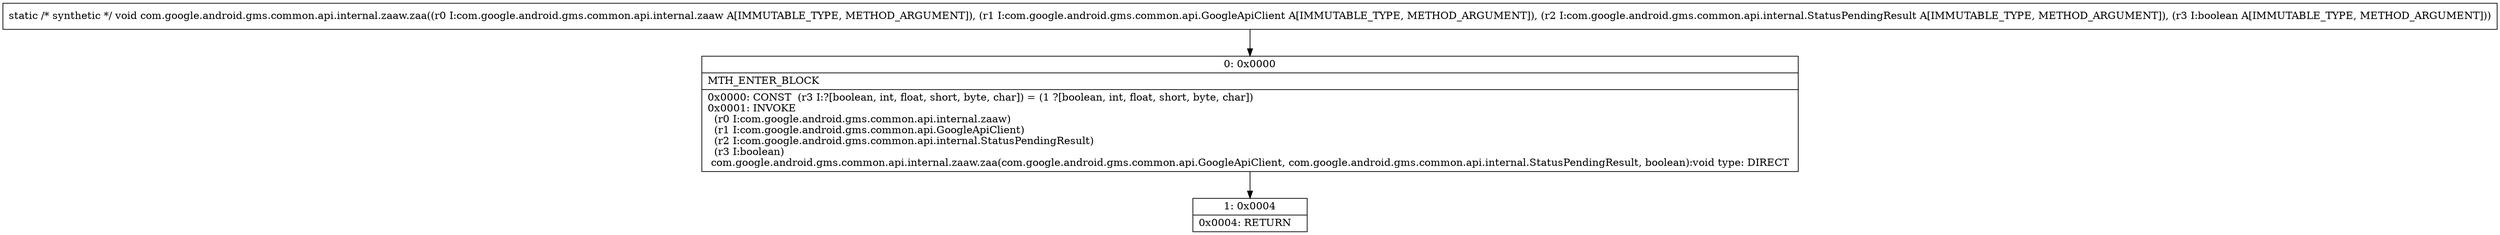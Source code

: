 digraph "CFG forcom.google.android.gms.common.api.internal.zaaw.zaa(Lcom\/google\/android\/gms\/common\/api\/internal\/zaaw;Lcom\/google\/android\/gms\/common\/api\/GoogleApiClient;Lcom\/google\/android\/gms\/common\/api\/internal\/StatusPendingResult;Z)V" {
Node_0 [shape=record,label="{0\:\ 0x0000|MTH_ENTER_BLOCK\l|0x0000: CONST  (r3 I:?[boolean, int, float, short, byte, char]) = (1 ?[boolean, int, float, short, byte, char]) \l0x0001: INVOKE  \l  (r0 I:com.google.android.gms.common.api.internal.zaaw)\l  (r1 I:com.google.android.gms.common.api.GoogleApiClient)\l  (r2 I:com.google.android.gms.common.api.internal.StatusPendingResult)\l  (r3 I:boolean)\l com.google.android.gms.common.api.internal.zaaw.zaa(com.google.android.gms.common.api.GoogleApiClient, com.google.android.gms.common.api.internal.StatusPendingResult, boolean):void type: DIRECT \l}"];
Node_1 [shape=record,label="{1\:\ 0x0004|0x0004: RETURN   \l}"];
MethodNode[shape=record,label="{static \/* synthetic *\/ void com.google.android.gms.common.api.internal.zaaw.zaa((r0 I:com.google.android.gms.common.api.internal.zaaw A[IMMUTABLE_TYPE, METHOD_ARGUMENT]), (r1 I:com.google.android.gms.common.api.GoogleApiClient A[IMMUTABLE_TYPE, METHOD_ARGUMENT]), (r2 I:com.google.android.gms.common.api.internal.StatusPendingResult A[IMMUTABLE_TYPE, METHOD_ARGUMENT]), (r3 I:boolean A[IMMUTABLE_TYPE, METHOD_ARGUMENT])) }"];
MethodNode -> Node_0;
Node_0 -> Node_1;
}

